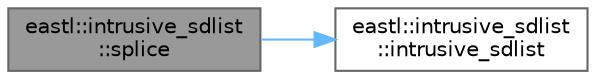 digraph "eastl::intrusive_sdlist::splice"
{
 // LATEX_PDF_SIZE
  bgcolor="transparent";
  edge [fontname=Helvetica,fontsize=10,labelfontname=Helvetica,labelfontsize=10];
  node [fontname=Helvetica,fontsize=10,shape=box,height=0.2,width=0.4];
  rankdir="LR";
  Node1 [id="Node000001",label="eastl::intrusive_sdlist\l::splice",height=0.2,width=0.4,color="gray40", fillcolor="grey60", style="filled", fontcolor="black",tooltip=" "];
  Node1 -> Node2 [id="edge2_Node000001_Node000002",color="steelblue1",style="solid",tooltip=" "];
  Node2 [id="Node000002",label="eastl::intrusive_sdlist\l::intrusive_sdlist",height=0.2,width=0.4,color="grey40", fillcolor="white", style="filled",URL="$classeastl_1_1intrusive__sdlist.html#a2fdbc96c3d6ff7d4cb599ec7e31fd9b8",tooltip="Creates an empty list."];
}
